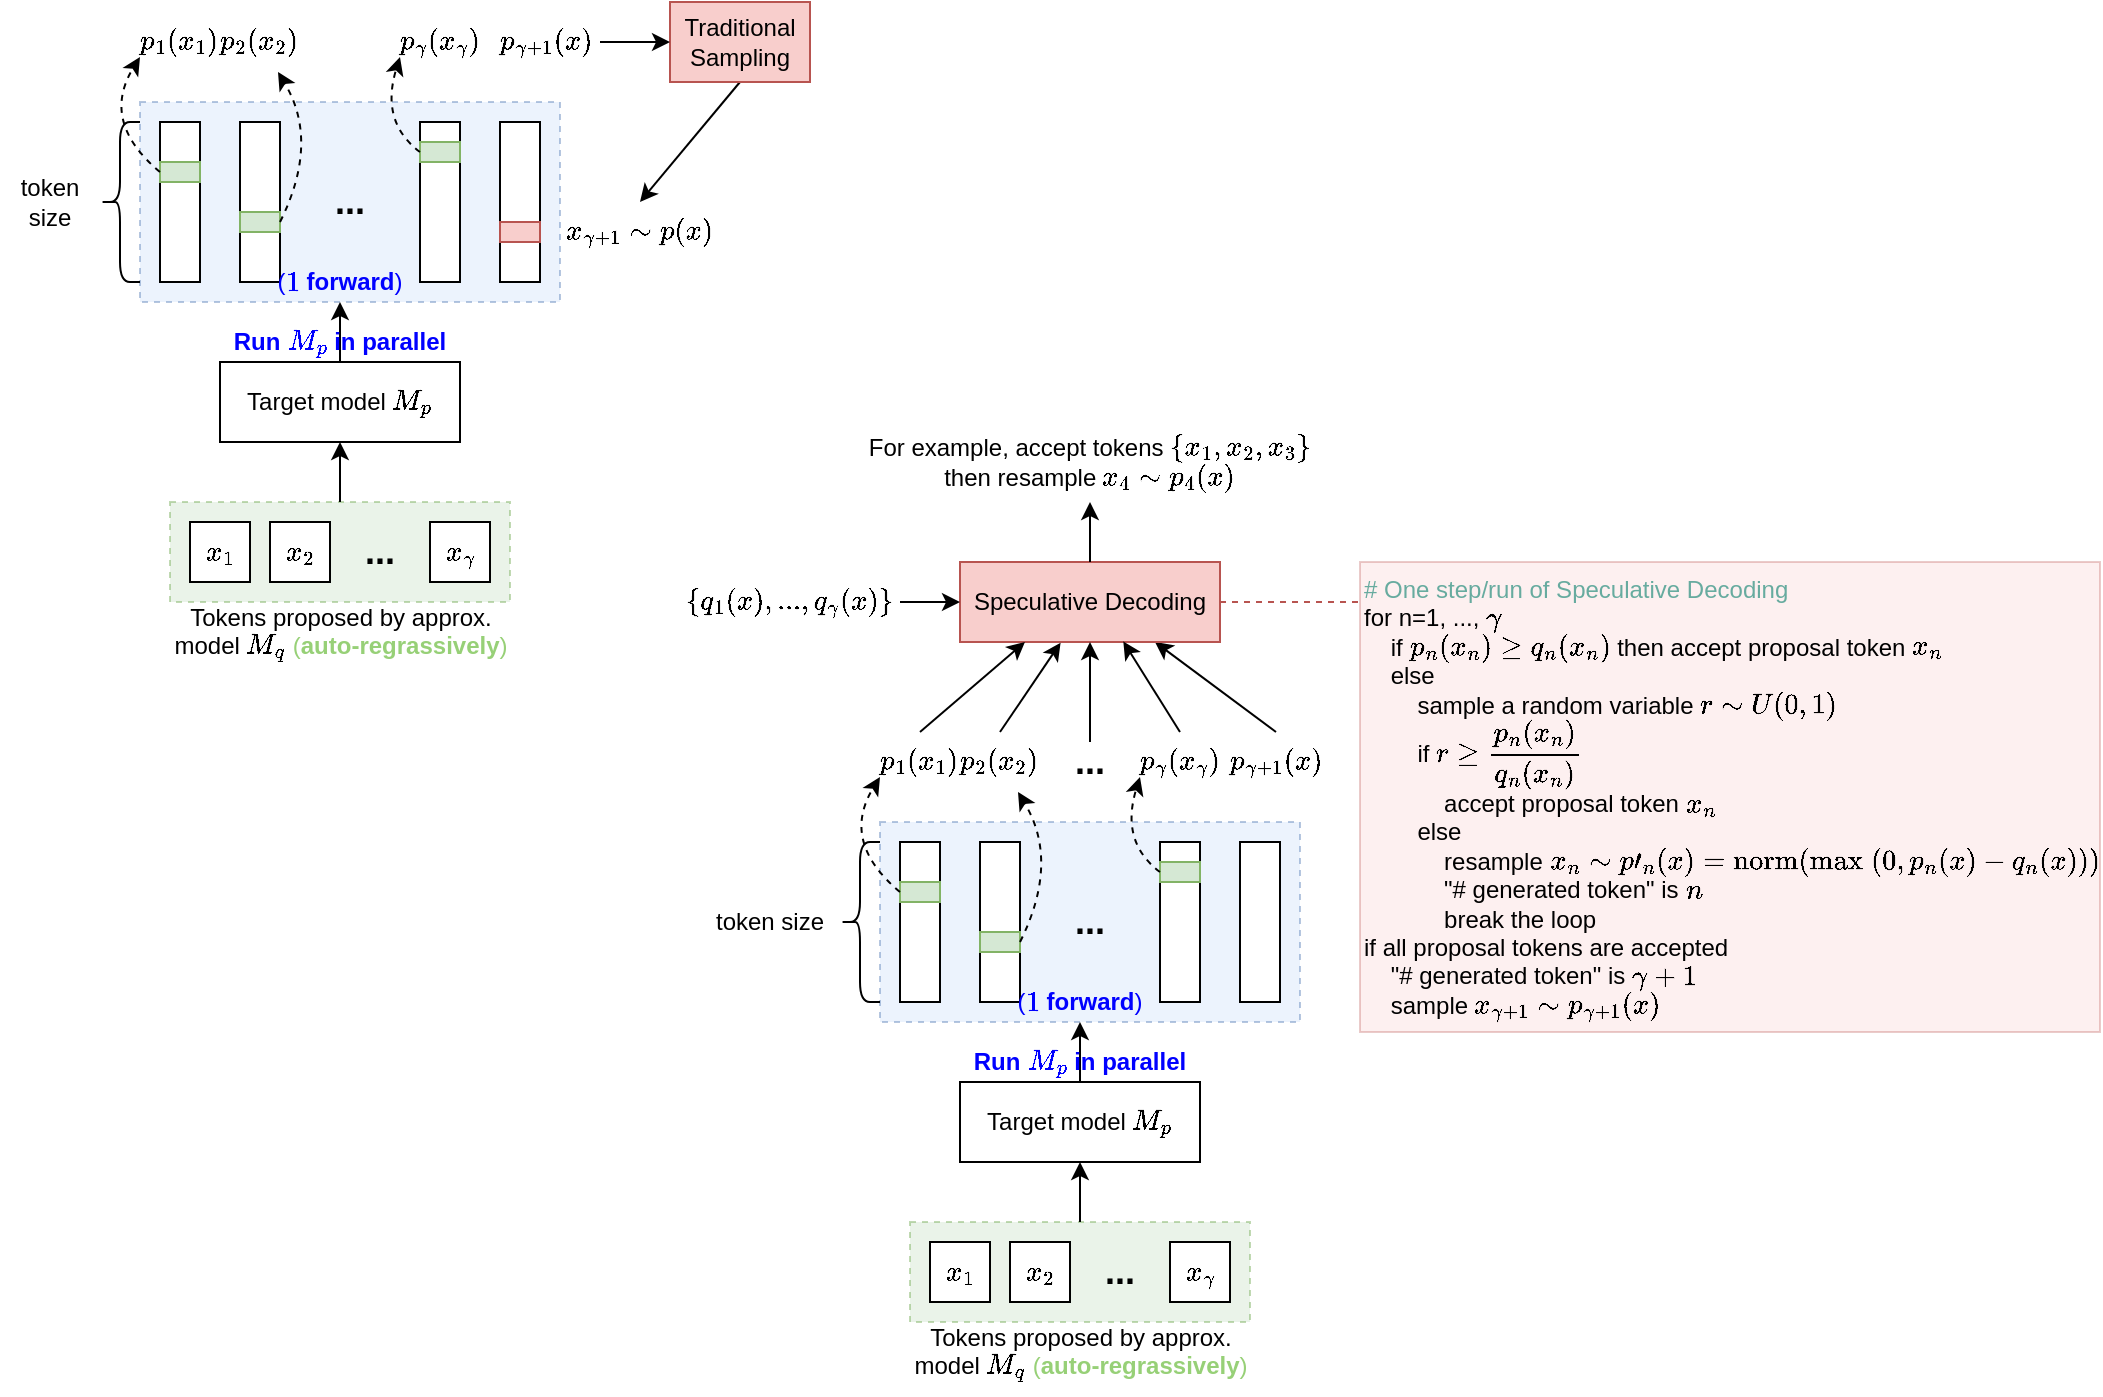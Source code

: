 <mxfile version="22.1.17" type="device">
  <diagram name="第 1 页" id="fOnnrjcTGDBnkUeyOYlG">
    <mxGraphModel dx="957" dy="446" grid="0" gridSize="10" guides="1" tooltips="1" connect="1" arrows="1" fold="1" page="1" pageScale="1" pageWidth="1100" pageHeight="1200" math="1" shadow="0">
      <root>
        <mxCell id="0" />
        <mxCell id="1" parent="0" />
        <mxCell id="J8y7uaH8IraPNljRpGLL-29" value="" style="rounded=0;whiteSpace=wrap;html=1;fillColor=#d5e8d4;dashed=1;strokeColor=#82b366;opacity=50;" parent="1" vertex="1">
          <mxGeometry x="125" y="290" width="170" height="50" as="geometry" />
        </mxCell>
        <mxCell id="J8y7uaH8IraPNljRpGLL-38" value="" style="rounded=0;whiteSpace=wrap;html=1;fillColor=#dae8fc;dashed=1;strokeColor=#6c8ebf;opacity=50;" parent="1" vertex="1">
          <mxGeometry x="110" y="90" width="210" height="100" as="geometry" />
        </mxCell>
        <mxCell id="J8y7uaH8IraPNljRpGLL-1" value="Target model `M_p`" style="rounded=0;whiteSpace=wrap;html=1;" parent="1" vertex="1">
          <mxGeometry x="150" y="220" width="120" height="40" as="geometry" />
        </mxCell>
        <mxCell id="J8y7uaH8IraPNljRpGLL-2" value="`x_1`" style="whiteSpace=wrap;html=1;aspect=fixed;" parent="1" vertex="1">
          <mxGeometry x="135" y="300" width="30" height="30" as="geometry" />
        </mxCell>
        <mxCell id="J8y7uaH8IraPNljRpGLL-3" value="`x_2`" style="whiteSpace=wrap;html=1;aspect=fixed;" parent="1" vertex="1">
          <mxGeometry x="175" y="300" width="30" height="30" as="geometry" />
        </mxCell>
        <mxCell id="J8y7uaH8IraPNljRpGLL-4" value="`x_\gamma`" style="whiteSpace=wrap;html=1;aspect=fixed;" parent="1" vertex="1">
          <mxGeometry x="255" y="300" width="30" height="30" as="geometry" />
        </mxCell>
        <mxCell id="J8y7uaH8IraPNljRpGLL-5" value="&lt;font style=&quot;font-size: 18px;&quot;&gt;&lt;b&gt;...&lt;/b&gt;&lt;/font&gt;" style="text;html=1;strokeColor=none;fillColor=none;align=center;verticalAlign=middle;whiteSpace=wrap;rounded=0;" parent="1" vertex="1">
          <mxGeometry x="215" y="305" width="30" height="20" as="geometry" />
        </mxCell>
        <mxCell id="J8y7uaH8IraPNljRpGLL-6" value="" style="rounded=0;whiteSpace=wrap;html=1;" parent="1" vertex="1">
          <mxGeometry x="120" y="100" width="20" height="80" as="geometry" />
        </mxCell>
        <mxCell id="J8y7uaH8IraPNljRpGLL-8" value="" style="rounded=0;whiteSpace=wrap;html=1;" parent="1" vertex="1">
          <mxGeometry x="160" y="100" width="20" height="80" as="geometry" />
        </mxCell>
        <mxCell id="J8y7uaH8IraPNljRpGLL-9" value="" style="rounded=0;whiteSpace=wrap;html=1;" parent="1" vertex="1">
          <mxGeometry x="250" y="100" width="20" height="80" as="geometry" />
        </mxCell>
        <mxCell id="J8y7uaH8IraPNljRpGLL-10" value="&lt;font style=&quot;font-size: 18px;&quot;&gt;&lt;b&gt;...&lt;/b&gt;&lt;/font&gt;" style="text;html=1;strokeColor=none;fillColor=none;align=center;verticalAlign=middle;whiteSpace=wrap;rounded=0;" parent="1" vertex="1">
          <mxGeometry x="200" y="130" width="30" height="20" as="geometry" />
        </mxCell>
        <mxCell id="J8y7uaH8IraPNljRpGLL-11" value="" style="rounded=0;whiteSpace=wrap;html=1;" parent="1" vertex="1">
          <mxGeometry x="290" y="100" width="20" height="80" as="geometry" />
        </mxCell>
        <mxCell id="J8y7uaH8IraPNljRpGLL-12" value="`p_1(x_1)`" style="text;html=1;strokeColor=none;fillColor=none;align=center;verticalAlign=middle;whiteSpace=wrap;rounded=0;" parent="1" vertex="1">
          <mxGeometry x="110" y="45" width="40" height="30" as="geometry" />
        </mxCell>
        <mxCell id="J8y7uaH8IraPNljRpGLL-13" value="`p_2(x_2)`" style="text;html=1;strokeColor=none;fillColor=none;align=center;verticalAlign=middle;whiteSpace=wrap;rounded=0;" parent="1" vertex="1">
          <mxGeometry x="150" y="45" width="40" height="30" as="geometry" />
        </mxCell>
        <mxCell id="J8y7uaH8IraPNljRpGLL-15" value="`p_\gamma(x_\gamma)`" style="text;html=1;strokeColor=none;fillColor=none;align=center;verticalAlign=middle;whiteSpace=wrap;rounded=0;" parent="1" vertex="1">
          <mxGeometry x="240" y="45" width="40" height="30" as="geometry" />
        </mxCell>
        <mxCell id="J8y7uaH8IraPNljRpGLL-16" value="`x_{\gamma+1}~p(x)`" style="text;html=1;strokeColor=none;fillColor=none;align=center;verticalAlign=middle;whiteSpace=wrap;rounded=0;" parent="1" vertex="1">
          <mxGeometry x="320" y="140" width="80" height="30" as="geometry" />
        </mxCell>
        <mxCell id="J8y7uaH8IraPNljRpGLL-17" value="" style="shape=curlyBracket;whiteSpace=wrap;html=1;rounded=1;labelPosition=left;verticalLabelPosition=middle;align=right;verticalAlign=middle;" parent="1" vertex="1">
          <mxGeometry x="90" y="100" width="20" height="80" as="geometry" />
        </mxCell>
        <mxCell id="J8y7uaH8IraPNljRpGLL-18" value="token size" style="text;html=1;strokeColor=none;fillColor=none;align=center;verticalAlign=middle;whiteSpace=wrap;rounded=0;" parent="1" vertex="1">
          <mxGeometry x="40" y="125" width="50" height="30" as="geometry" />
        </mxCell>
        <mxCell id="J8y7uaH8IraPNljRpGLL-19" value="" style="rounded=0;whiteSpace=wrap;html=1;fillColor=#d5e8d4;strokeColor=#82b366;" parent="1" vertex="1">
          <mxGeometry x="120" y="120" width="20" height="10" as="geometry" />
        </mxCell>
        <mxCell id="J8y7uaH8IraPNljRpGLL-21" value="" style="curved=1;endArrow=classic;html=1;rounded=0;entryX=0;entryY=0.75;entryDx=0;entryDy=0;exitX=0;exitY=0.5;exitDx=0;exitDy=0;dashed=1;" parent="1" source="J8y7uaH8IraPNljRpGLL-19" target="J8y7uaH8IraPNljRpGLL-12" edge="1">
          <mxGeometry width="50" height="50" relative="1" as="geometry">
            <mxPoint x="60" y="130" as="sourcePoint" />
            <mxPoint x="110" y="80" as="targetPoint" />
            <Array as="points">
              <mxPoint x="90" y="100" />
            </Array>
          </mxGeometry>
        </mxCell>
        <mxCell id="J8y7uaH8IraPNljRpGLL-22" value="" style="rounded=0;whiteSpace=wrap;html=1;fillColor=#d5e8d4;strokeColor=#82b366;" parent="1" vertex="1">
          <mxGeometry x="160" y="145" width="20" height="10" as="geometry" />
        </mxCell>
        <mxCell id="J8y7uaH8IraPNljRpGLL-23" value="" style="curved=1;endArrow=classic;html=1;rounded=0;exitX=1;exitY=0.5;exitDx=0;exitDy=0;dashed=1;" parent="1" source="J8y7uaH8IraPNljRpGLL-22" target="J8y7uaH8IraPNljRpGLL-13" edge="1">
          <mxGeometry width="50" height="50" relative="1" as="geometry">
            <mxPoint x="220" y="132" as="sourcePoint" />
            <mxPoint x="205" y="90" as="targetPoint" />
            <Array as="points">
              <mxPoint x="200" y="110" />
            </Array>
          </mxGeometry>
        </mxCell>
        <mxCell id="J8y7uaH8IraPNljRpGLL-24" value="" style="rounded=0;whiteSpace=wrap;html=1;fillColor=#d5e8d4;strokeColor=#82b366;" parent="1" vertex="1">
          <mxGeometry x="250" y="110" width="20" height="10" as="geometry" />
        </mxCell>
        <mxCell id="J8y7uaH8IraPNljRpGLL-26" value="" style="curved=1;endArrow=classic;html=1;rounded=0;entryX=0;entryY=0.75;entryDx=0;entryDy=0;exitX=0;exitY=0.5;exitDx=0;exitDy=0;dashed=1;" parent="1" source="J8y7uaH8IraPNljRpGLL-24" target="J8y7uaH8IraPNljRpGLL-15" edge="1">
          <mxGeometry width="50" height="50" relative="1" as="geometry">
            <mxPoint x="220" y="180" as="sourcePoint" />
            <mxPoint x="270" y="130" as="targetPoint" />
            <Array as="points">
              <mxPoint x="230" y="100" />
            </Array>
          </mxGeometry>
        </mxCell>
        <mxCell id="J8y7uaH8IraPNljRpGLL-27" value="`p_{\gamma+1}(x)`" style="text;html=1;strokeColor=none;fillColor=none;align=center;verticalAlign=middle;whiteSpace=wrap;rounded=0;" parent="1" vertex="1">
          <mxGeometry x="286" y="45" width="54" height="30" as="geometry" />
        </mxCell>
        <mxCell id="J8y7uaH8IraPNljRpGLL-28" value="" style="rounded=0;whiteSpace=wrap;html=1;fillColor=#f8cecc;strokeColor=#b85450;" parent="1" vertex="1">
          <mxGeometry x="290" y="150" width="20" height="10" as="geometry" />
        </mxCell>
        <mxCell id="J8y7uaH8IraPNljRpGLL-30" style="edgeStyle=orthogonalEdgeStyle;rounded=0;orthogonalLoop=1;jettySize=auto;html=1;exitX=0.5;exitY=0;exitDx=0;exitDy=0;entryX=0.5;entryY=1;entryDx=0;entryDy=0;" parent="1" source="J8y7uaH8IraPNljRpGLL-29" target="J8y7uaH8IraPNljRpGLL-1" edge="1">
          <mxGeometry relative="1" as="geometry" />
        </mxCell>
        <mxCell id="J8y7uaH8IraPNljRpGLL-31" value="Tokens proposed by approx. model `M_q` &lt;font color=&quot;#97d077&quot;&gt;(&lt;b&gt;auto-regrassively&lt;/b&gt;)&lt;/font&gt;" style="text;html=1;strokeColor=none;fillColor=none;align=center;verticalAlign=middle;whiteSpace=wrap;rounded=0;" parent="1" vertex="1">
          <mxGeometry x="125" y="340" width="171" height="30" as="geometry" />
        </mxCell>
        <mxCell id="J8y7uaH8IraPNljRpGLL-36" style="rounded=0;orthogonalLoop=1;jettySize=auto;html=1;exitX=0.5;exitY=1;exitDx=0;exitDy=0;entryX=0.5;entryY=0;entryDx=0;entryDy=0;" parent="1" source="J8y7uaH8IraPNljRpGLL-33" target="J8y7uaH8IraPNljRpGLL-16" edge="1">
          <mxGeometry relative="1" as="geometry" />
        </mxCell>
        <mxCell id="J8y7uaH8IraPNljRpGLL-33" value="Traditional Sampling" style="rounded=0;whiteSpace=wrap;html=1;fillColor=#f8cecc;strokeColor=#b85450;" parent="1" vertex="1">
          <mxGeometry x="375" y="40" width="70" height="40" as="geometry" />
        </mxCell>
        <mxCell id="J8y7uaH8IraPNljRpGLL-34" style="edgeStyle=orthogonalEdgeStyle;rounded=0;orthogonalLoop=1;jettySize=auto;html=1;exitX=1;exitY=0.5;exitDx=0;exitDy=0;entryX=0;entryY=0.5;entryDx=0;entryDy=0;" parent="1" source="J8y7uaH8IraPNljRpGLL-27" target="J8y7uaH8IraPNljRpGLL-33" edge="1">
          <mxGeometry relative="1" as="geometry" />
        </mxCell>
        <mxCell id="J8y7uaH8IraPNljRpGLL-37" style="edgeStyle=orthogonalEdgeStyle;rounded=0;orthogonalLoop=1;jettySize=auto;html=1;exitX=0.5;exitY=0;exitDx=0;exitDy=0;" parent="1" source="J8y7uaH8IraPNljRpGLL-1" edge="1">
          <mxGeometry relative="1" as="geometry">
            <mxPoint x="209.86" y="220" as="sourcePoint" />
            <mxPoint x="210" y="190" as="targetPoint" />
          </mxGeometry>
        </mxCell>
        <mxCell id="J8y7uaH8IraPNljRpGLL-39" value="&lt;font color=&quot;#0000ff&quot;&gt;&lt;b&gt;Run `M_p` in parallel&lt;/b&gt;&lt;/font&gt;" style="text;html=1;strokeColor=none;fillColor=none;align=center;verticalAlign=middle;whiteSpace=wrap;rounded=0;" parent="1" vertex="1">
          <mxGeometry x="150" y="200" width="120" height="20" as="geometry" />
        </mxCell>
        <mxCell id="J8y7uaH8IraPNljRpGLL-88" value="&lt;font color=&quot;#0000ff&quot;&gt;(&lt;b&gt;`1` forward&lt;/b&gt;)&lt;/font&gt;" style="text;html=1;strokeColor=none;fillColor=none;align=center;verticalAlign=middle;whiteSpace=wrap;rounded=0;" parent="1" vertex="1">
          <mxGeometry x="170" y="170" width="80" height="20" as="geometry" />
        </mxCell>
        <mxCell id="J8y7uaH8IraPNljRpGLL-90" value="&lt;font color=&quot;#67ab9f&quot;&gt;# One step/run of Speculative Decoding&lt;/font&gt;&lt;br&gt;for n=1, ..., `\gamma`&lt;br&gt;&lt;span style=&quot;&quot;&gt;&lt;span style=&quot;&quot;&gt;&amp;nbsp;&amp;nbsp;&amp;nbsp;&amp;nbsp;&lt;/span&gt;&lt;/span&gt;if `p_n(x_n)\geq q_n(x_n)` then accept proposal token `x_n`&lt;br&gt;&lt;span style=&quot;&quot;&gt;&lt;span style=&quot;&quot;&gt;&amp;nbsp;&amp;nbsp;&amp;nbsp;&amp;nbsp;&lt;/span&gt;&lt;/span&gt;else&lt;br&gt;&lt;span style=&quot;&quot;&gt;&lt;span style=&quot;&quot;&gt;&amp;nbsp;&amp;nbsp;&amp;nbsp;&amp;nbsp;&lt;/span&gt;&lt;span style=&quot;&quot;&gt;&lt;span style=&quot;&quot;&gt;&amp;nbsp;&amp;nbsp;&amp;nbsp;&amp;nbsp;&lt;/span&gt;&lt;/span&gt;&lt;/span&gt;sample a random variable `r~U(0,1)`&lt;br&gt;&lt;span style=&quot;&quot;&gt;&lt;span style=&quot;&quot;&gt;&amp;nbsp;&amp;nbsp;&amp;nbsp;&amp;nbsp;&lt;/span&gt;&lt;/span&gt;&lt;span style=&quot;&quot;&gt;&lt;span style=&quot;&quot;&gt;&amp;nbsp;&amp;nbsp;&amp;nbsp;&amp;nbsp;&lt;/span&gt;&lt;/span&gt;if `r\geq {p_n(x_n)}/{q_n(x_n)`&lt;br&gt;&lt;span style=&quot;&quot;&gt;&lt;span style=&quot;&quot;&gt;&amp;nbsp;&amp;nbsp;&amp;nbsp;&amp;nbsp;&lt;/span&gt;&lt;/span&gt;&lt;span style=&quot;&quot;&gt;&lt;span style=&quot;&quot;&gt;&amp;nbsp;&amp;nbsp;&amp;nbsp;&amp;nbsp;&lt;/span&gt;&lt;/span&gt;&lt;span style=&quot;&quot;&gt;&lt;span style=&quot;&quot;&gt;&amp;nbsp;&amp;nbsp;&amp;nbsp;&amp;nbsp;&lt;/span&gt;&lt;/span&gt;accept proposal token `x_n`&lt;br&gt;&lt;span style=&quot;&quot;&gt;&lt;span style=&quot;&quot;&gt;&amp;nbsp;&amp;nbsp;&amp;nbsp;&amp;nbsp;&lt;/span&gt;&lt;/span&gt;&lt;span style=&quot;&quot;&gt;&lt;span style=&quot;&quot;&gt;&amp;nbsp;&amp;nbsp;&amp;nbsp;&amp;nbsp;&lt;/span&gt;&lt;/span&gt;else&lt;br&gt;&lt;span style=&quot;&quot;&gt;&lt;span style=&quot;&quot;&gt;&amp;nbsp;&amp;nbsp;&amp;nbsp;&amp;nbsp;&lt;/span&gt;&lt;/span&gt;&lt;span style=&quot;&quot;&gt;&lt;span style=&quot;&quot;&gt;&amp;nbsp;&amp;nbsp;&amp;nbsp;&amp;nbsp;&lt;/span&gt;&lt;/span&gt;&lt;span style=&quot;&quot;&gt;&lt;span style=&quot;&quot;&gt;&amp;nbsp;&amp;nbsp;&amp;nbsp;&amp;nbsp;&lt;/span&gt;&lt;/span&gt;resample `x_n~&lt;br&gt;p&#39;_n(x)=\text{norm}(\max(0,p_n(x)-q_n(x)))`&lt;br&gt;&lt;span style=&quot;white-space: pre;&quot;&gt;&#x9;&lt;/span&gt;&amp;nbsp; &amp;nbsp; &quot;# generated token&quot; is `n`&lt;br&gt;&lt;span style=&quot;&quot;&gt;&lt;span style=&quot;&quot;&gt;&amp;nbsp;&amp;nbsp;&amp;nbsp;&amp;nbsp;&lt;/span&gt;&lt;/span&gt;&lt;span style=&quot;&quot;&gt;&lt;span style=&quot;&quot;&gt;&amp;nbsp;&amp;nbsp;&amp;nbsp;&amp;nbsp;&lt;/span&gt;&lt;/span&gt;&lt;span style=&quot;&quot;&gt;&lt;span style=&quot;&quot;&gt;&amp;nbsp;&amp;nbsp;&amp;nbsp;&amp;nbsp;&lt;/span&gt;&lt;/span&gt;break the loop&lt;br&gt;if all proposal tokens are accepted&lt;br&gt;&lt;span style=&quot;&quot;&gt;&lt;span style=&quot;&quot;&gt;&amp;nbsp;&amp;nbsp;&amp;nbsp;&amp;nbsp;&lt;/span&gt;&lt;/span&gt;&quot;# generated token&quot; is `\gamma+1`&lt;br&gt;&lt;span style=&quot;&quot;&gt;&lt;span style=&quot;&quot;&gt;&amp;nbsp;&amp;nbsp;&amp;nbsp;&amp;nbsp;&lt;/span&gt;&lt;/span&gt;sample `x_{\gamma+1}~p_{\gamma+1}(x)`" style="rounded=0;whiteSpace=wrap;html=1;align=left;fillColor=#f8cecc;strokeColor=#b85450;opacity=30;" parent="1" vertex="1">
          <mxGeometry x="720" y="320" width="370" height="235" as="geometry" />
        </mxCell>
        <mxCell id="J8y7uaH8IraPNljRpGLL-91" value="" style="group" parent="1" vertex="1" connectable="0">
          <mxGeometry x="380" y="250" width="330" height="480" as="geometry" />
        </mxCell>
        <mxCell id="J8y7uaH8IraPNljRpGLL-42" value="" style="rounded=0;whiteSpace=wrap;html=1;fillColor=#d5e8d4;dashed=1;strokeColor=#82b366;opacity=50;" parent="J8y7uaH8IraPNljRpGLL-91" vertex="1">
          <mxGeometry x="115" y="400" width="170" height="50" as="geometry" />
        </mxCell>
        <mxCell id="J8y7uaH8IraPNljRpGLL-43" value="" style="rounded=0;whiteSpace=wrap;html=1;fillColor=#dae8fc;dashed=1;strokeColor=#6c8ebf;opacity=50;" parent="J8y7uaH8IraPNljRpGLL-91" vertex="1">
          <mxGeometry x="100" y="200" width="210" height="100" as="geometry" />
        </mxCell>
        <mxCell id="J8y7uaH8IraPNljRpGLL-44" value="Target model `M_p`" style="rounded=0;whiteSpace=wrap;html=1;" parent="J8y7uaH8IraPNljRpGLL-91" vertex="1">
          <mxGeometry x="140" y="330" width="120" height="40" as="geometry" />
        </mxCell>
        <mxCell id="J8y7uaH8IraPNljRpGLL-45" value="`x_1`" style="whiteSpace=wrap;html=1;aspect=fixed;" parent="J8y7uaH8IraPNljRpGLL-91" vertex="1">
          <mxGeometry x="125" y="410" width="30" height="30" as="geometry" />
        </mxCell>
        <mxCell id="J8y7uaH8IraPNljRpGLL-46" value="`x_2`" style="whiteSpace=wrap;html=1;aspect=fixed;" parent="J8y7uaH8IraPNljRpGLL-91" vertex="1">
          <mxGeometry x="165" y="410" width="30" height="30" as="geometry" />
        </mxCell>
        <mxCell id="J8y7uaH8IraPNljRpGLL-47" value="`x_\gamma`" style="whiteSpace=wrap;html=1;aspect=fixed;" parent="J8y7uaH8IraPNljRpGLL-91" vertex="1">
          <mxGeometry x="245" y="410" width="30" height="30" as="geometry" />
        </mxCell>
        <mxCell id="J8y7uaH8IraPNljRpGLL-48" value="&lt;font style=&quot;font-size: 18px;&quot;&gt;&lt;b&gt;...&lt;/b&gt;&lt;/font&gt;" style="text;html=1;strokeColor=none;fillColor=none;align=center;verticalAlign=middle;whiteSpace=wrap;rounded=0;" parent="J8y7uaH8IraPNljRpGLL-91" vertex="1">
          <mxGeometry x="205" y="415" width="30" height="20" as="geometry" />
        </mxCell>
        <mxCell id="J8y7uaH8IraPNljRpGLL-49" value="" style="rounded=0;whiteSpace=wrap;html=1;" parent="J8y7uaH8IraPNljRpGLL-91" vertex="1">
          <mxGeometry x="110" y="210" width="20" height="80" as="geometry" />
        </mxCell>
        <mxCell id="J8y7uaH8IraPNljRpGLL-50" value="" style="rounded=0;whiteSpace=wrap;html=1;" parent="J8y7uaH8IraPNljRpGLL-91" vertex="1">
          <mxGeometry x="150" y="210" width="20" height="80" as="geometry" />
        </mxCell>
        <mxCell id="J8y7uaH8IraPNljRpGLL-51" value="" style="rounded=0;whiteSpace=wrap;html=1;" parent="J8y7uaH8IraPNljRpGLL-91" vertex="1">
          <mxGeometry x="240" y="210" width="20" height="80" as="geometry" />
        </mxCell>
        <mxCell id="J8y7uaH8IraPNljRpGLL-52" value="&lt;font style=&quot;font-size: 18px;&quot;&gt;&lt;b&gt;...&lt;/b&gt;&lt;/font&gt;" style="text;html=1;strokeColor=none;fillColor=none;align=center;verticalAlign=middle;whiteSpace=wrap;rounded=0;" parent="J8y7uaH8IraPNljRpGLL-91" vertex="1">
          <mxGeometry x="190" y="240" width="30" height="20" as="geometry" />
        </mxCell>
        <mxCell id="J8y7uaH8IraPNljRpGLL-53" value="" style="rounded=0;whiteSpace=wrap;html=1;" parent="J8y7uaH8IraPNljRpGLL-91" vertex="1">
          <mxGeometry x="280" y="210" width="20" height="80" as="geometry" />
        </mxCell>
        <mxCell id="J8y7uaH8IraPNljRpGLL-54" value="`p_1(x_1)`" style="text;html=1;strokeColor=none;fillColor=none;align=center;verticalAlign=middle;whiteSpace=wrap;rounded=0;" parent="J8y7uaH8IraPNljRpGLL-91" vertex="1">
          <mxGeometry x="100" y="155" width="40" height="30" as="geometry" />
        </mxCell>
        <mxCell id="J8y7uaH8IraPNljRpGLL-55" value="`p_2(x_2)`" style="text;html=1;strokeColor=none;fillColor=none;align=center;verticalAlign=middle;whiteSpace=wrap;rounded=0;" parent="J8y7uaH8IraPNljRpGLL-91" vertex="1">
          <mxGeometry x="140" y="155" width="40" height="30" as="geometry" />
        </mxCell>
        <mxCell id="J8y7uaH8IraPNljRpGLL-56" value="`p_\gamma(x_\gamma)`" style="text;html=1;strokeColor=none;fillColor=none;align=center;verticalAlign=middle;whiteSpace=wrap;rounded=0;" parent="J8y7uaH8IraPNljRpGLL-91" vertex="1">
          <mxGeometry x="230" y="155" width="40" height="30" as="geometry" />
        </mxCell>
        <mxCell id="J8y7uaH8IraPNljRpGLL-58" value="" style="shape=curlyBracket;whiteSpace=wrap;html=1;rounded=1;labelPosition=left;verticalLabelPosition=middle;align=right;verticalAlign=middle;" parent="J8y7uaH8IraPNljRpGLL-91" vertex="1">
          <mxGeometry x="80" y="210" width="20" height="80" as="geometry" />
        </mxCell>
        <mxCell id="J8y7uaH8IraPNljRpGLL-59" value="token size" style="text;html=1;strokeColor=none;fillColor=none;align=center;verticalAlign=middle;whiteSpace=wrap;rounded=0;" parent="J8y7uaH8IraPNljRpGLL-91" vertex="1">
          <mxGeometry x="10" y="235" width="70" height="30" as="geometry" />
        </mxCell>
        <mxCell id="J8y7uaH8IraPNljRpGLL-60" value="" style="rounded=0;whiteSpace=wrap;html=1;fillColor=#d5e8d4;strokeColor=#82b366;" parent="J8y7uaH8IraPNljRpGLL-91" vertex="1">
          <mxGeometry x="110" y="230" width="20" height="10" as="geometry" />
        </mxCell>
        <mxCell id="J8y7uaH8IraPNljRpGLL-61" value="" style="curved=1;endArrow=classic;html=1;rounded=0;entryX=0;entryY=0.75;entryDx=0;entryDy=0;exitX=0;exitY=0.5;exitDx=0;exitDy=0;dashed=1;" parent="J8y7uaH8IraPNljRpGLL-91" source="J8y7uaH8IraPNljRpGLL-60" target="J8y7uaH8IraPNljRpGLL-54" edge="1">
          <mxGeometry width="50" height="50" relative="1" as="geometry">
            <mxPoint x="50" y="240" as="sourcePoint" />
            <mxPoint x="100" y="190" as="targetPoint" />
            <Array as="points">
              <mxPoint x="80" y="210" />
            </Array>
          </mxGeometry>
        </mxCell>
        <mxCell id="J8y7uaH8IraPNljRpGLL-62" value="" style="rounded=0;whiteSpace=wrap;html=1;fillColor=#d5e8d4;strokeColor=#82b366;" parent="J8y7uaH8IraPNljRpGLL-91" vertex="1">
          <mxGeometry x="150" y="255" width="20" height="10" as="geometry" />
        </mxCell>
        <mxCell id="J8y7uaH8IraPNljRpGLL-63" value="" style="curved=1;endArrow=classic;html=1;rounded=0;exitX=1;exitY=0.5;exitDx=0;exitDy=0;dashed=1;" parent="J8y7uaH8IraPNljRpGLL-91" source="J8y7uaH8IraPNljRpGLL-62" target="J8y7uaH8IraPNljRpGLL-55" edge="1">
          <mxGeometry width="50" height="50" relative="1" as="geometry">
            <mxPoint x="210" y="242" as="sourcePoint" />
            <mxPoint x="195" y="200" as="targetPoint" />
            <Array as="points">
              <mxPoint x="190" y="220" />
            </Array>
          </mxGeometry>
        </mxCell>
        <mxCell id="J8y7uaH8IraPNljRpGLL-64" value="" style="rounded=0;whiteSpace=wrap;html=1;fillColor=#d5e8d4;strokeColor=#82b366;" parent="J8y7uaH8IraPNljRpGLL-91" vertex="1">
          <mxGeometry x="240" y="220" width="20" height="10" as="geometry" />
        </mxCell>
        <mxCell id="J8y7uaH8IraPNljRpGLL-65" value="" style="curved=1;endArrow=classic;html=1;rounded=0;entryX=0;entryY=0.75;entryDx=0;entryDy=0;exitX=0;exitY=0.5;exitDx=0;exitDy=0;dashed=1;" parent="J8y7uaH8IraPNljRpGLL-91" source="J8y7uaH8IraPNljRpGLL-64" target="J8y7uaH8IraPNljRpGLL-56" edge="1">
          <mxGeometry width="50" height="50" relative="1" as="geometry">
            <mxPoint x="210" y="290" as="sourcePoint" />
            <mxPoint x="260" y="240" as="targetPoint" />
            <Array as="points">
              <mxPoint x="220" y="210" />
            </Array>
          </mxGeometry>
        </mxCell>
        <mxCell id="AxFweGhwPLzHDtxI3wwa-1" style="rounded=0;orthogonalLoop=1;jettySize=auto;html=1;exitX=0.5;exitY=0;exitDx=0;exitDy=0;entryX=0.75;entryY=1;entryDx=0;entryDy=0;" edge="1" parent="J8y7uaH8IraPNljRpGLL-91" source="J8y7uaH8IraPNljRpGLL-66" target="J8y7uaH8IraPNljRpGLL-75">
          <mxGeometry relative="1" as="geometry" />
        </mxCell>
        <mxCell id="J8y7uaH8IraPNljRpGLL-66" value="`p_{\gamma+1}(x)`" style="text;html=1;strokeColor=none;fillColor=none;align=center;verticalAlign=middle;whiteSpace=wrap;rounded=0;" parent="J8y7uaH8IraPNljRpGLL-91" vertex="1">
          <mxGeometry x="276" y="155" width="44" height="30" as="geometry" />
        </mxCell>
        <mxCell id="J8y7uaH8IraPNljRpGLL-68" style="edgeStyle=orthogonalEdgeStyle;rounded=0;orthogonalLoop=1;jettySize=auto;html=1;exitX=0.5;exitY=0;exitDx=0;exitDy=0;entryX=0.5;entryY=1;entryDx=0;entryDy=0;" parent="J8y7uaH8IraPNljRpGLL-91" source="J8y7uaH8IraPNljRpGLL-42" target="J8y7uaH8IraPNljRpGLL-44" edge="1">
          <mxGeometry relative="1" as="geometry" />
        </mxCell>
        <mxCell id="J8y7uaH8IraPNljRpGLL-69" value="Tokens proposed by approx. model `M_q`&amp;nbsp;&lt;span style=&quot;border-color: var(--border-color); color: rgb(151, 208, 119);&quot;&gt;(&lt;/span&gt;&lt;b style=&quot;border-color: var(--border-color); color: rgb(151, 208, 119);&quot;&gt;auto-regrassively&lt;/b&gt;&lt;span style=&quot;border-color: var(--border-color); color: rgb(151, 208, 119);&quot;&gt;)&lt;/span&gt;" style="text;html=1;strokeColor=none;fillColor=none;align=center;verticalAlign=middle;whiteSpace=wrap;rounded=0;" parent="J8y7uaH8IraPNljRpGLL-91" vertex="1">
          <mxGeometry x="115" y="450" width="171" height="30" as="geometry" />
        </mxCell>
        <mxCell id="J8y7uaH8IraPNljRpGLL-73" style="edgeStyle=orthogonalEdgeStyle;rounded=0;orthogonalLoop=1;jettySize=auto;html=1;exitX=0.5;exitY=0;exitDx=0;exitDy=0;" parent="J8y7uaH8IraPNljRpGLL-91" source="J8y7uaH8IraPNljRpGLL-44" edge="1">
          <mxGeometry relative="1" as="geometry">
            <mxPoint x="199.86" y="330" as="sourcePoint" />
            <mxPoint x="200" y="300" as="targetPoint" />
          </mxGeometry>
        </mxCell>
        <mxCell id="J8y7uaH8IraPNljRpGLL-74" value="&lt;font color=&quot;#0000ff&quot;&gt;(&lt;b&gt;`1` forward&lt;/b&gt;)&lt;/font&gt;" style="text;html=1;strokeColor=none;fillColor=none;align=center;verticalAlign=middle;whiteSpace=wrap;rounded=0;" parent="J8y7uaH8IraPNljRpGLL-91" vertex="1">
          <mxGeometry x="160" y="280" width="80" height="20" as="geometry" />
        </mxCell>
        <mxCell id="J8y7uaH8IraPNljRpGLL-75" value="Speculative Decoding" style="rounded=0;whiteSpace=wrap;html=1;fillColor=#f8cecc;strokeColor=#b85450;" parent="J8y7uaH8IraPNljRpGLL-91" vertex="1">
          <mxGeometry x="140" y="70" width="130" height="40" as="geometry" />
        </mxCell>
        <mxCell id="J8y7uaH8IraPNljRpGLL-76" style="rounded=0;orthogonalLoop=1;jettySize=auto;html=1;exitX=0.5;exitY=0;exitDx=0;exitDy=0;entryX=0.25;entryY=1;entryDx=0;entryDy=0;" parent="J8y7uaH8IraPNljRpGLL-91" source="J8y7uaH8IraPNljRpGLL-54" target="J8y7uaH8IraPNljRpGLL-75" edge="1">
          <mxGeometry relative="1" as="geometry" />
        </mxCell>
        <mxCell id="J8y7uaH8IraPNljRpGLL-78" value="&lt;font style=&quot;font-size: 18px;&quot;&gt;&lt;b&gt;...&lt;/b&gt;&lt;/font&gt;" style="text;html=1;strokeColor=none;fillColor=none;align=center;verticalAlign=middle;whiteSpace=wrap;rounded=0;" parent="J8y7uaH8IraPNljRpGLL-91" vertex="1">
          <mxGeometry x="190" y="160" width="30" height="20" as="geometry" />
        </mxCell>
        <mxCell id="J8y7uaH8IraPNljRpGLL-79" value="" style="endArrow=classic;html=1;rounded=0;exitX=0.5;exitY=0;exitDx=0;exitDy=0;entryX=0.5;entryY=1;entryDx=0;entryDy=0;" parent="J8y7uaH8IraPNljRpGLL-91" source="J8y7uaH8IraPNljRpGLL-78" target="J8y7uaH8IraPNljRpGLL-75" edge="1">
          <mxGeometry width="50" height="50" relative="1" as="geometry">
            <mxPoint x="10" y="160" as="sourcePoint" />
            <mxPoint x="60" y="110" as="targetPoint" />
          </mxGeometry>
        </mxCell>
        <mxCell id="J8y7uaH8IraPNljRpGLL-77" style="rounded=0;orthogonalLoop=1;jettySize=auto;html=1;exitX=0.5;exitY=0;exitDx=0;exitDy=0;entryX=0.387;entryY=1.008;entryDx=0;entryDy=0;entryPerimeter=0;" parent="J8y7uaH8IraPNljRpGLL-91" source="J8y7uaH8IraPNljRpGLL-55" target="J8y7uaH8IraPNljRpGLL-75" edge="1">
          <mxGeometry relative="1" as="geometry">
            <mxPoint x="200" y="110" as="targetPoint" />
          </mxGeometry>
        </mxCell>
        <mxCell id="J8y7uaH8IraPNljRpGLL-80" value="" style="endArrow=classic;html=1;rounded=0;exitX=0.5;exitY=0;exitDx=0;exitDy=0;entryX=0.628;entryY=0.992;entryDx=0;entryDy=0;entryPerimeter=0;" parent="J8y7uaH8IraPNljRpGLL-91" source="J8y7uaH8IraPNljRpGLL-56" target="J8y7uaH8IraPNljRpGLL-75" edge="1">
          <mxGeometry width="50" height="50" relative="1" as="geometry">
            <mxPoint x="10" y="160" as="sourcePoint" />
            <mxPoint x="60" y="110" as="targetPoint" />
          </mxGeometry>
        </mxCell>
        <mxCell id="J8y7uaH8IraPNljRpGLL-82" style="edgeStyle=orthogonalEdgeStyle;rounded=0;orthogonalLoop=1;jettySize=auto;html=1;exitX=1;exitY=0.5;exitDx=0;exitDy=0;entryX=0;entryY=0.5;entryDx=0;entryDy=0;" parent="J8y7uaH8IraPNljRpGLL-91" source="J8y7uaH8IraPNljRpGLL-81" target="J8y7uaH8IraPNljRpGLL-75" edge="1">
          <mxGeometry relative="1" as="geometry" />
        </mxCell>
        <mxCell id="J8y7uaH8IraPNljRpGLL-81" value="`{q_1(x), ...,q_\gamma(x)&lt;br&gt;}`" style="text;html=1;strokeColor=none;fillColor=none;align=center;verticalAlign=middle;whiteSpace=wrap;rounded=0;" parent="J8y7uaH8IraPNljRpGLL-91" vertex="1">
          <mxGeometry y="70" width="110" height="40" as="geometry" />
        </mxCell>
        <mxCell id="J8y7uaH8IraPNljRpGLL-83" value="For example, accept tokens `\{x_1, x_2, x_3\}`&lt;br&gt;then resample `x_4~p_4(x)`" style="text;html=1;strokeColor=none;fillColor=none;align=center;verticalAlign=middle;whiteSpace=wrap;rounded=0;" parent="J8y7uaH8IraPNljRpGLL-91" vertex="1">
          <mxGeometry x="80" width="250" height="40" as="geometry" />
        </mxCell>
        <mxCell id="J8y7uaH8IraPNljRpGLL-89" value="&lt;font color=&quot;#0000ff&quot;&gt;&lt;b&gt;Run `M_p` in parallel&lt;/b&gt;&lt;/font&gt;" style="text;html=1;strokeColor=none;fillColor=none;align=center;verticalAlign=middle;whiteSpace=wrap;rounded=0;" parent="J8y7uaH8IraPNljRpGLL-91" vertex="1">
          <mxGeometry x="140" y="310" width="120" height="20" as="geometry" />
        </mxCell>
        <mxCell id="J8y7uaH8IraPNljRpGLL-84" style="edgeStyle=orthogonalEdgeStyle;rounded=0;orthogonalLoop=1;jettySize=auto;html=1;exitX=0.5;exitY=0;exitDx=0;exitDy=0;entryX=0.5;entryY=1;entryDx=0;entryDy=0;" parent="J8y7uaH8IraPNljRpGLL-91" source="J8y7uaH8IraPNljRpGLL-75" target="J8y7uaH8IraPNljRpGLL-83" edge="1">
          <mxGeometry relative="1" as="geometry" />
        </mxCell>
        <mxCell id="J8y7uaH8IraPNljRpGLL-92" style="edgeStyle=orthogonalEdgeStyle;rounded=0;orthogonalLoop=1;jettySize=auto;html=1;exitX=1;exitY=0.5;exitDx=0;exitDy=0;dashed=1;fillColor=#f8cecc;strokeColor=#b85450;endArrow=none;endFill=0;" parent="1" source="J8y7uaH8IraPNljRpGLL-75" edge="1">
          <mxGeometry relative="1" as="geometry">
            <mxPoint x="719" y="340" as="targetPoint" />
          </mxGeometry>
        </mxCell>
      </root>
    </mxGraphModel>
  </diagram>
</mxfile>
